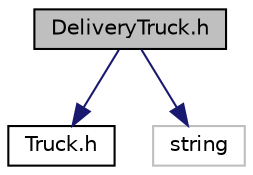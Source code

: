 digraph "DeliveryTruck.h"
{
 // LATEX_PDF_SIZE
  edge [fontname="Helvetica",fontsize="10",labelfontname="Helvetica",labelfontsize="10"];
  node [fontname="Helvetica",fontsize="10",shape=record];
  Node1 [label="DeliveryTruck.h",height=0.2,width=0.4,color="black", fillcolor="grey75", style="filled", fontcolor="black",tooltip="Class definition for Component 4 - Observer (ConcreteObserver)"];
  Node1 -> Node2 [color="midnightblue",fontsize="10",style="solid",fontname="Helvetica"];
  Node2 [label="Truck.h",height=0.2,width=0.4,color="black", fillcolor="white", style="filled",URL="$Truck_8h.html",tooltip="Class definition for Component 4 - Observer (Observer)"];
  Node1 -> Node3 [color="midnightblue",fontsize="10",style="solid",fontname="Helvetica"];
  Node3 [label="string",height=0.2,width=0.4,color="grey75", fillcolor="white", style="filled",tooltip=" "];
}
